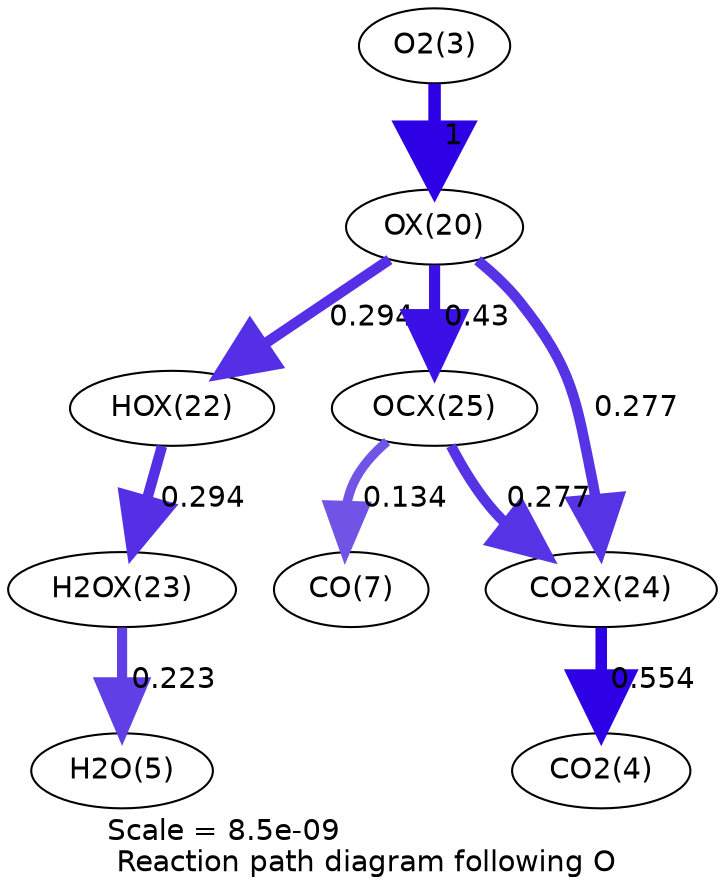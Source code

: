 digraph reaction_paths {
center=1;
s5 -> s23[fontname="Helvetica", penwidth=6, arrowsize=3, color="0.7, 1.5, 0.9"
, label=" 1"];
s23 -> s25[fontname="Helvetica", penwidth=5.08, arrowsize=2.54, color="0.7, 0.794, 0.9"
, label=" 0.294"];
s23 -> s28[fontname="Helvetica", penwidth=5.36, arrowsize=2.68, color="0.7, 0.93, 0.9"
, label=" 0.43"];
s23 -> s27[fontname="Helvetica", penwidth=5.03, arrowsize=2.52, color="0.7, 0.777, 0.9"
, label=" 0.277"];
s25 -> s26[fontname="Helvetica", penwidth=5.07, arrowsize=2.54, color="0.7, 0.794, 0.9"
, label=" 0.294"];
s26 -> s7[fontname="Helvetica", penwidth=4.87, arrowsize=2.43, color="0.7, 0.723, 0.9"
, label=" 0.223"];
s28 -> s9[fontname="Helvetica", penwidth=4.48, arrowsize=2.24, color="0.7, 0.634, 0.9"
, label=" 0.134"];
s28 -> s27[fontname="Helvetica", penwidth=5.03, arrowsize=2.52, color="0.7, 0.777, 0.9"
, label=" 0.277"];
s27 -> s6[fontname="Helvetica", penwidth=5.55, arrowsize=2.78, color="0.7, 1.05, 0.9"
, label=" 0.554"];
s5 [ fontname="Helvetica", label="O2(3)"];
s6 [ fontname="Helvetica", label="CO2(4)"];
s7 [ fontname="Helvetica", label="H2O(5)"];
s9 [ fontname="Helvetica", label="CO(7)"];
s23 [ fontname="Helvetica", label="OX(20)"];
s25 [ fontname="Helvetica", label="HOX(22)"];
s26 [ fontname="Helvetica", label="H2OX(23)"];
s27 [ fontname="Helvetica", label="CO2X(24)"];
s28 [ fontname="Helvetica", label="OCX(25)"];
 label = "Scale = 8.5e-09\l Reaction path diagram following O";
 fontname = "Helvetica";
}
